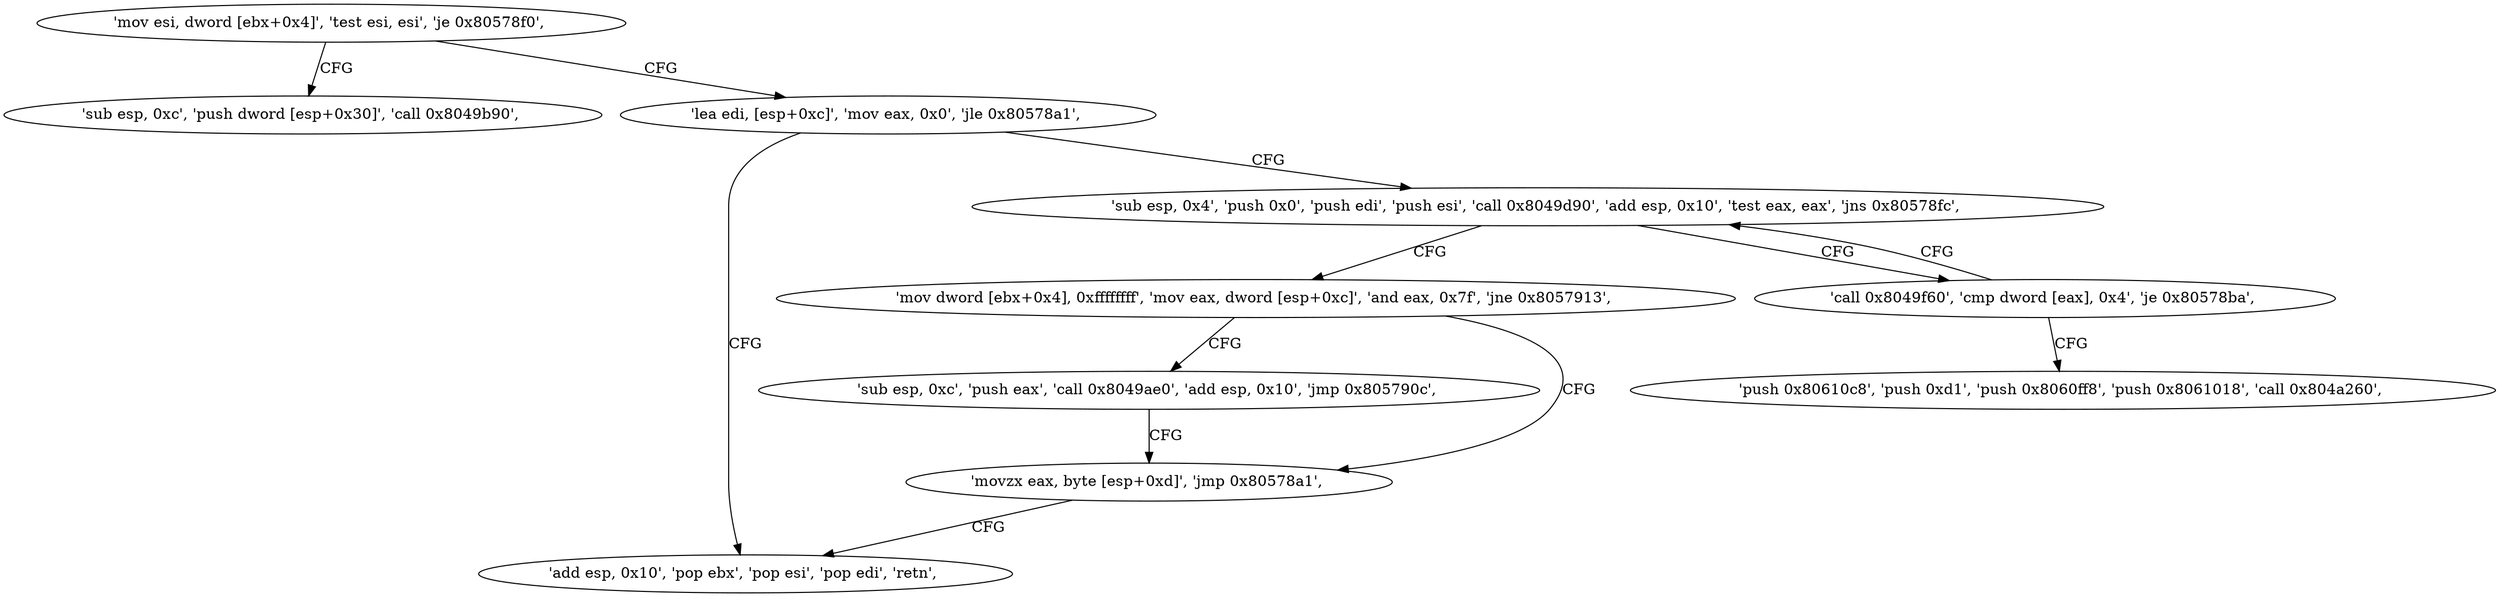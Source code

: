 digraph "func" {
"134576296" [label = "'mov esi, dword [ebx+0x4]', 'test esi, esi', 'je 0x80578f0', " ]
"134576368" [label = "'sub esp, 0xc', 'push dword [esp+0x30]', 'call 0x8049b90', " ]
"134576303" [label = "'lea edi, [esp+0xc]', 'mov eax, 0x0', 'jle 0x80578a1', " ]
"134576289" [label = "'add esp, 0x10', 'pop ebx', 'pop esi', 'pop edi', 'retn', " ]
"134576314" [label = "'sub esp, 0x4', 'push 0x0', 'push edi', 'push esi', 'call 0x8049d90', 'add esp, 0x10', 'test eax, eax', 'jns 0x80578fc', " ]
"134576380" [label = "'mov dword [ebx+0x4], 0xffffffff', 'mov eax, dword [esp+0xc]', 'and eax, 0x7f', 'jne 0x8057913', " ]
"134576333" [label = "'call 0x8049f60', 'cmp dword [eax], 0x4', 'je 0x80578ba', " ]
"134576403" [label = "'sub esp, 0xc', 'push eax', 'call 0x8049ae0', 'add esp, 0x10', 'jmp 0x805790c', " ]
"134576396" [label = "'movzx eax, byte [esp+0xd]', 'jmp 0x80578a1', " ]
"134576343" [label = "'push 0x80610c8', 'push 0xd1', 'push 0x8060ff8', 'push 0x8061018', 'call 0x804a260', " ]
"134576296" -> "134576368" [ label = "CFG" ]
"134576296" -> "134576303" [ label = "CFG" ]
"134576303" -> "134576289" [ label = "CFG" ]
"134576303" -> "134576314" [ label = "CFG" ]
"134576314" -> "134576380" [ label = "CFG" ]
"134576314" -> "134576333" [ label = "CFG" ]
"134576380" -> "134576403" [ label = "CFG" ]
"134576380" -> "134576396" [ label = "CFG" ]
"134576333" -> "134576314" [ label = "CFG" ]
"134576333" -> "134576343" [ label = "CFG" ]
"134576403" -> "134576396" [ label = "CFG" ]
"134576396" -> "134576289" [ label = "CFG" ]
}
